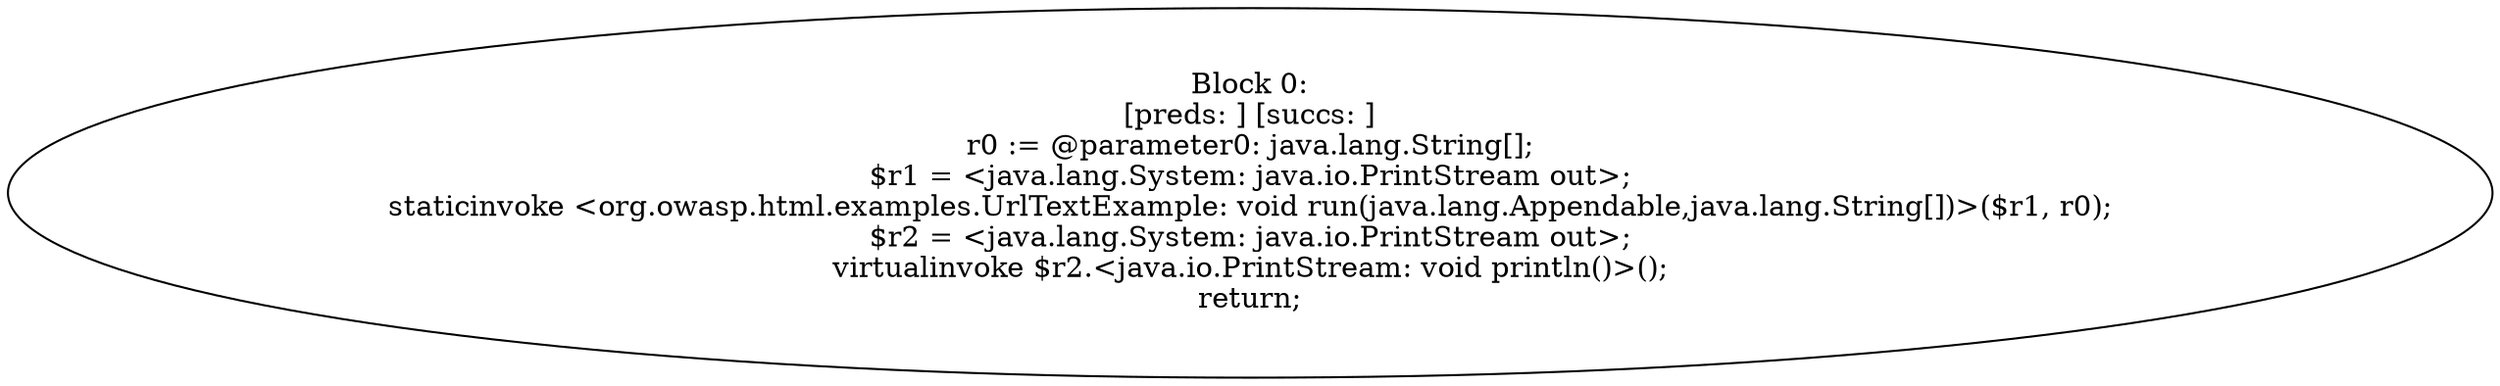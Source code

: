 digraph "unitGraph" {
    "Block 0:
[preds: ] [succs: ]
r0 := @parameter0: java.lang.String[];
$r1 = <java.lang.System: java.io.PrintStream out>;
staticinvoke <org.owasp.html.examples.UrlTextExample: void run(java.lang.Appendable,java.lang.String[])>($r1, r0);
$r2 = <java.lang.System: java.io.PrintStream out>;
virtualinvoke $r2.<java.io.PrintStream: void println()>();
return;
"
}
